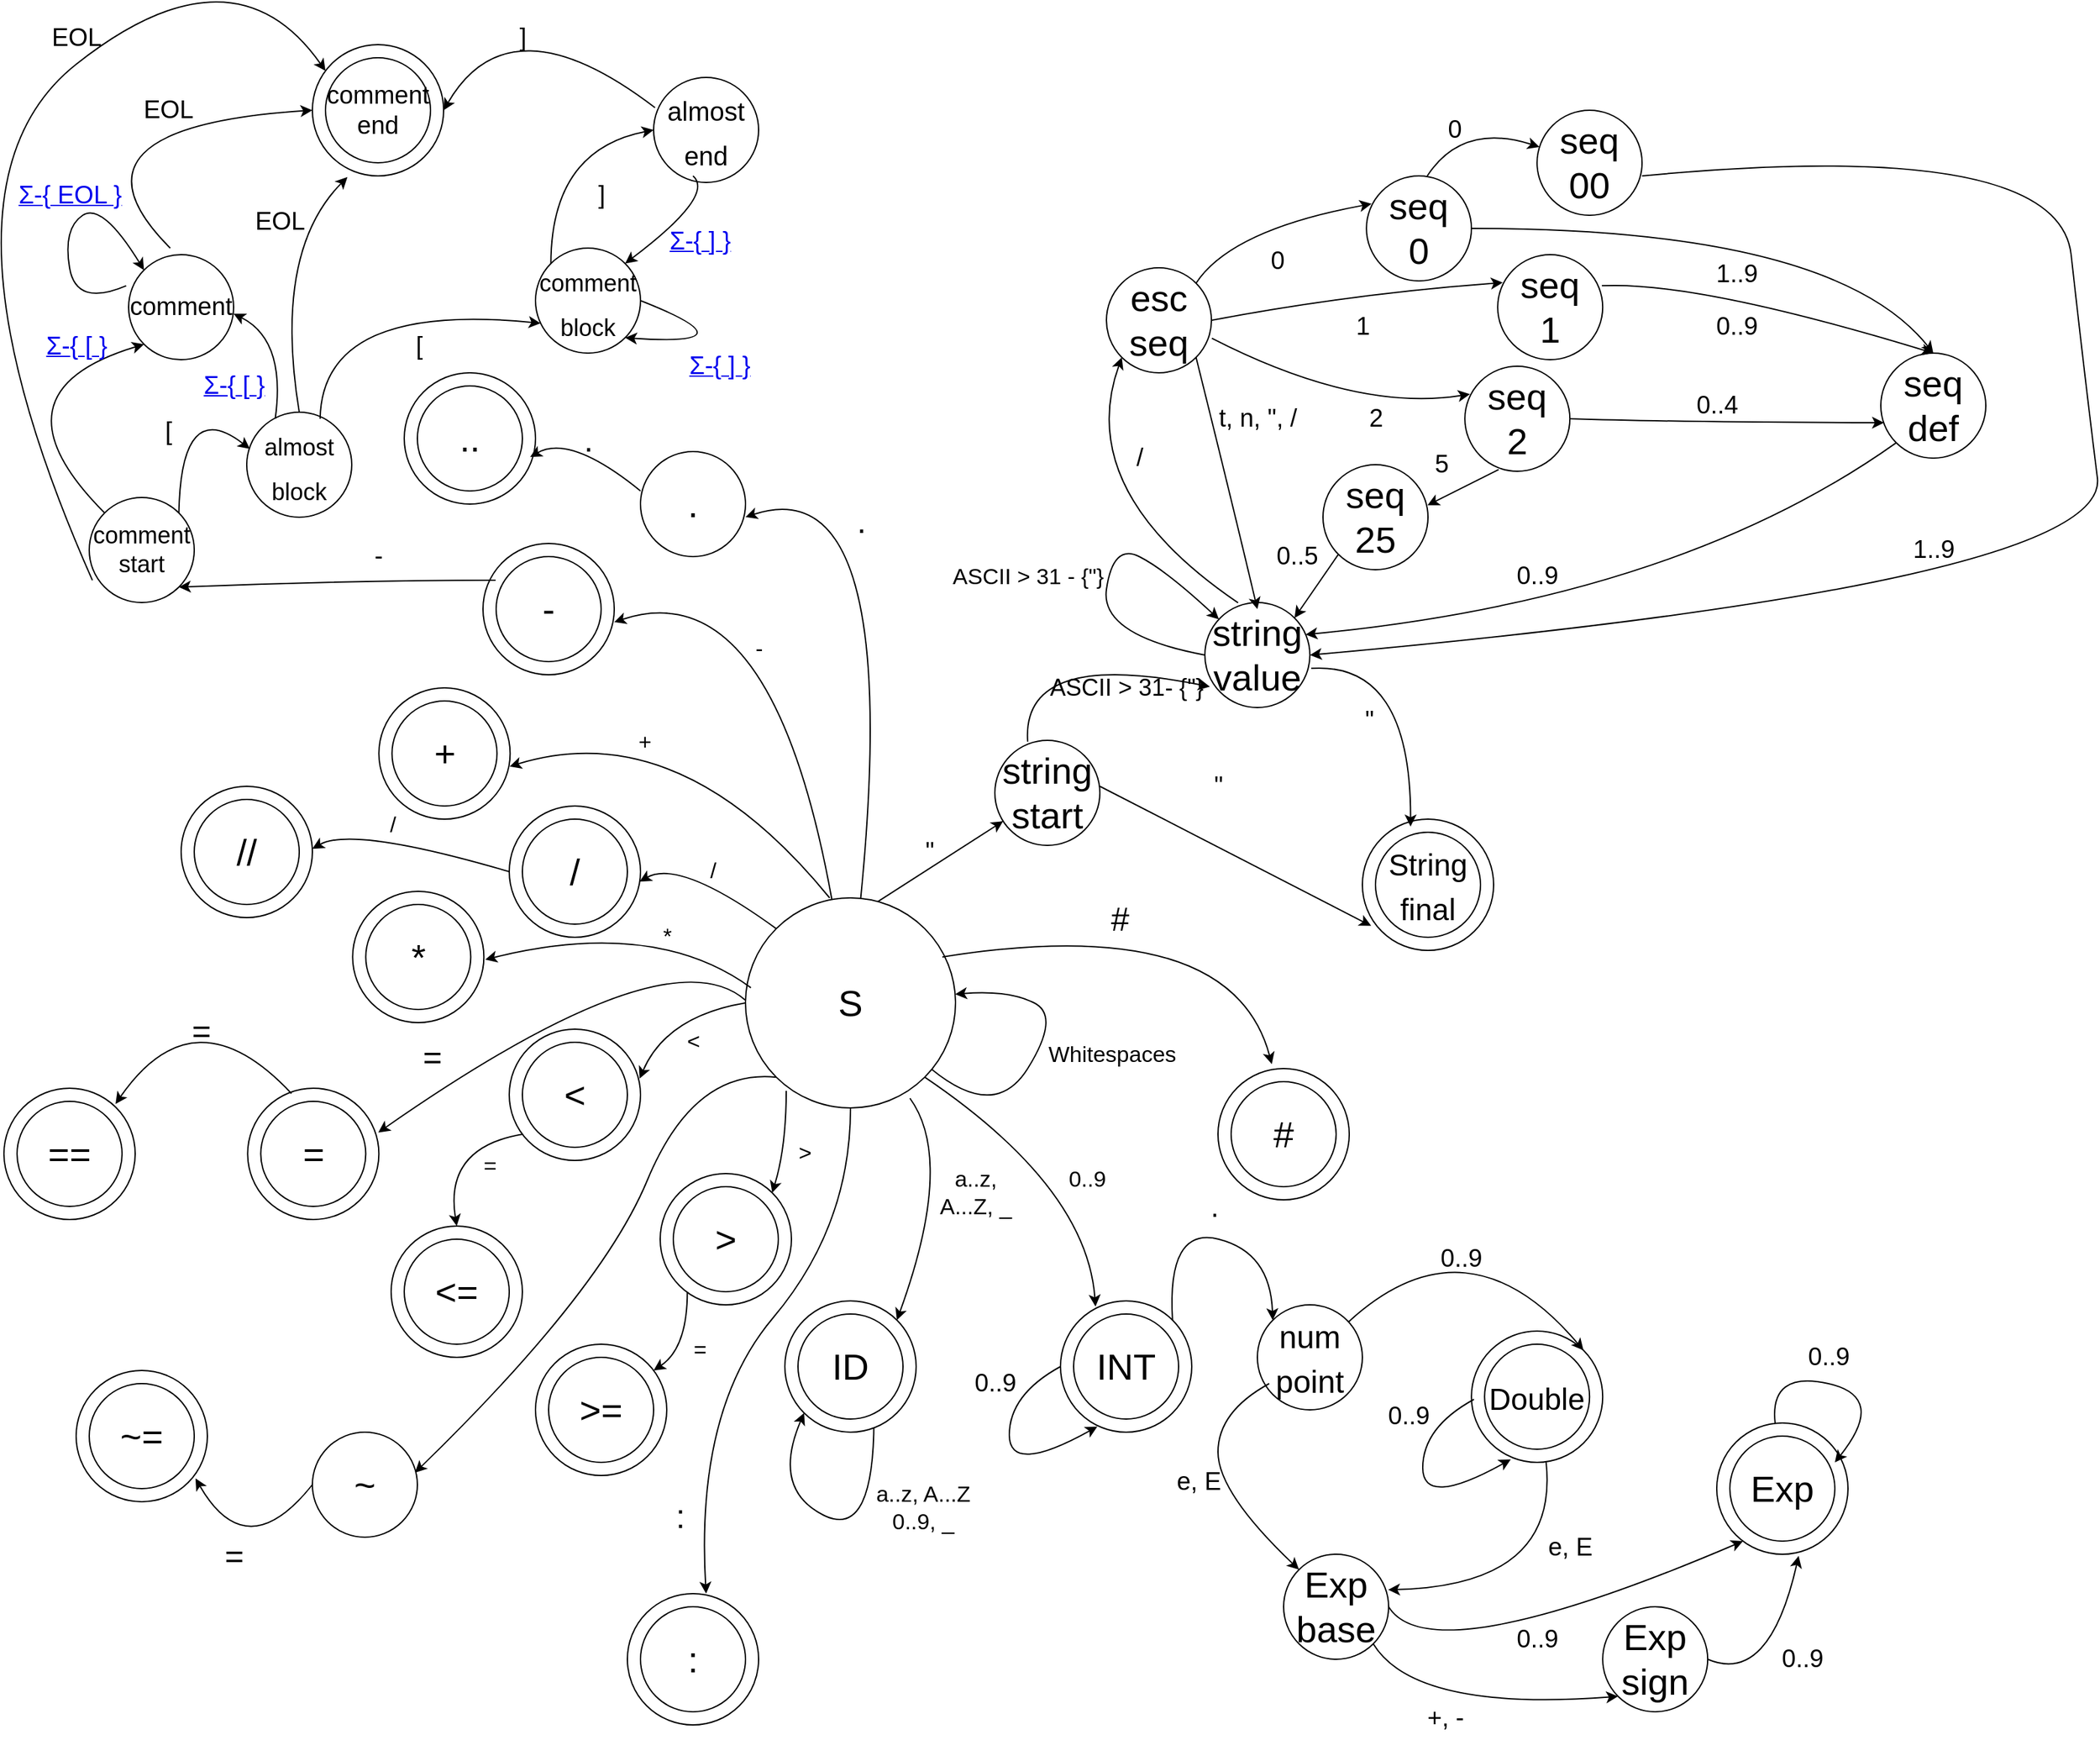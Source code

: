 <mxfile version="15.8.2" type="device"><diagram id="ErssFbMPlE3ScIQWtpsP" name="Page-1"><mxGraphModel dx="2700" dy="1586" grid="1" gridSize="10" guides="1" tooltips="1" connect="1" arrows="1" fold="1" page="1" pageScale="1" pageWidth="2336" pageHeight="1654" math="0" shadow="0"><root><mxCell id="0"/><mxCell id="1" parent="0"/><mxCell id="UBFX9xOedg8IhtWwckJ0-2" value="&lt;font style=&quot;font-size: 28px;&quot;&gt;S&lt;/font&gt;" style="ellipse;whiteSpace=wrap;html=1;aspect=fixed;direction=north;fontSize=28;" parent="1" vertex="1"><mxGeometry x="880" y="780" width="160" height="160" as="geometry"/></mxCell><mxCell id="UBFX9xOedg8IhtWwckJ0-17" value="." style="ellipse;whiteSpace=wrap;html=1;aspect=fixed;fontSize=28;" parent="1" vertex="1"><mxGeometry x="800" y="440" width="80" height="80" as="geometry"/></mxCell><mxCell id="UBFX9xOedg8IhtWwckJ0-31" value="" style="group" parent="1" vertex="1" connectable="0"><mxGeometry x="600.68" y="620" width="100" height="100" as="geometry"/></mxCell><mxCell id="UBFX9xOedg8IhtWwckJ0-29" value="" style="ellipse;whiteSpace=wrap;html=1;aspect=fixed;fontSize=28;gradientColor=none;" parent="UBFX9xOedg8IhtWwckJ0-31" vertex="1"><mxGeometry width="100" height="100" as="geometry"/></mxCell><mxCell id="UBFX9xOedg8IhtWwckJ0-15" value="+" style="ellipse;whiteSpace=wrap;html=1;aspect=fixed;fontSize=28;" parent="UBFX9xOedg8IhtWwckJ0-31" vertex="1"><mxGeometry x="10" y="10" width="80" height="80" as="geometry"/></mxCell><mxCell id="UBFX9xOedg8IhtWwckJ0-32" value="" style="group" parent="1" vertex="1" connectable="0"><mxGeometry x="450" y="695" width="100" height="100" as="geometry"/></mxCell><mxCell id="UBFX9xOedg8IhtWwckJ0-28" value="" style="ellipse;whiteSpace=wrap;html=1;aspect=fixed;fontSize=28;gradientColor=none;" parent="UBFX9xOedg8IhtWwckJ0-32" vertex="1"><mxGeometry width="100" height="100" as="geometry"/></mxCell><mxCell id="UBFX9xOedg8IhtWwckJ0-12" value="//" style="ellipse;whiteSpace=wrap;html=1;aspect=fixed;fontSize=28;" parent="UBFX9xOedg8IhtWwckJ0-32" vertex="1"><mxGeometry x="10" y="10" width="80" height="80" as="geometry"/></mxCell><mxCell id="UBFX9xOedg8IhtWwckJ0-33" value="" style="group" parent="1" vertex="1" connectable="0"><mxGeometry x="580.68" y="775" width="100" height="100" as="geometry"/></mxCell><mxCell id="UBFX9xOedg8IhtWwckJ0-10" value="*" style="ellipse;whiteSpace=wrap;html=1;aspect=fixed;fontSize=28;perimeterSpacing=13;container=0;" parent="UBFX9xOedg8IhtWwckJ0-33" vertex="1"><mxGeometry width="100" height="100" as="geometry"/></mxCell><mxCell id="UBFX9xOedg8IhtWwckJ0-20" value="*" style="ellipse;whiteSpace=wrap;html=1;aspect=fixed;fontSize=28;gradientColor=none;" parent="UBFX9xOedg8IhtWwckJ0-33" vertex="1"><mxGeometry x="10" y="10" width="80" height="80" as="geometry"/></mxCell><mxCell id="UBFX9xOedg8IhtWwckJ0-34" value="" style="group" parent="1" vertex="1" connectable="0"><mxGeometry x="700" y="880" width="100" height="100" as="geometry"/></mxCell><mxCell id="UBFX9xOedg8IhtWwckJ0-23" value="" style="ellipse;whiteSpace=wrap;html=1;aspect=fixed;fontSize=28;gradientColor=none;" parent="UBFX9xOedg8IhtWwckJ0-34" vertex="1"><mxGeometry width="100" height="100" as="geometry"/></mxCell><mxCell id="UBFX9xOedg8IhtWwckJ0-7" value="&amp;lt;" style="ellipse;whiteSpace=wrap;html=1;aspect=fixed;fontSize=28;" parent="UBFX9xOedg8IhtWwckJ0-34" vertex="1"><mxGeometry x="10" y="10" width="80" height="80" as="geometry"/></mxCell><mxCell id="UBFX9xOedg8IhtWwckJ0-35" value="" style="group" parent="1" vertex="1" connectable="0"><mxGeometry x="815" y="990" width="100" height="100" as="geometry"/></mxCell><mxCell id="UBFX9xOedg8IhtWwckJ0-26" value="" style="ellipse;whiteSpace=wrap;html=1;aspect=fixed;fontSize=28;gradientColor=none;" parent="UBFX9xOedg8IhtWwckJ0-35" vertex="1"><mxGeometry width="100" height="100" as="geometry"/></mxCell><mxCell id="UBFX9xOedg8IhtWwckJ0-4" value="&amp;gt;" style="ellipse;whiteSpace=wrap;html=1;aspect=fixed;fontSize=28;" parent="UBFX9xOedg8IhtWwckJ0-35" vertex="1"><mxGeometry x="10" y="10" width="80" height="80" as="geometry"/></mxCell><mxCell id="UBFX9xOedg8IhtWwckJ0-36" value="" style="group" parent="1" vertex="1" connectable="0"><mxGeometry x="610" y="1030" width="100" height="100" as="geometry"/></mxCell><mxCell id="UBFX9xOedg8IhtWwckJ0-25" value="" style="ellipse;whiteSpace=wrap;html=1;aspect=fixed;fontSize=28;gradientColor=none;" parent="UBFX9xOedg8IhtWwckJ0-36" vertex="1"><mxGeometry width="100" height="100" as="geometry"/></mxCell><mxCell id="UBFX9xOedg8IhtWwckJ0-8" value="&amp;lt;=" style="ellipse;whiteSpace=wrap;html=1;aspect=fixed;fontSize=28;" parent="UBFX9xOedg8IhtWwckJ0-36" vertex="1"><mxGeometry x="10" y="10" width="80" height="80" as="geometry"/></mxCell><mxCell id="UBFX9xOedg8IhtWwckJ0-37" value="" style="group" parent="1" vertex="1" connectable="0"><mxGeometry x="720" y="1120" width="100" height="100" as="geometry"/></mxCell><mxCell id="UBFX9xOedg8IhtWwckJ0-27" value="" style="ellipse;whiteSpace=wrap;html=1;aspect=fixed;fontSize=28;gradientColor=none;" parent="UBFX9xOedg8IhtWwckJ0-37" vertex="1"><mxGeometry width="100" height="100" as="geometry"/></mxCell><mxCell id="UBFX9xOedg8IhtWwckJ0-5" value="&amp;gt;=" style="ellipse;whiteSpace=wrap;html=1;aspect=fixed;fontSize=28;" parent="UBFX9xOedg8IhtWwckJ0-37" vertex="1"><mxGeometry x="10" y="10" width="80" height="80" as="geometry"/></mxCell><mxCell id="UBFX9xOedg8IhtWwckJ0-52" value="" style="curved=1;endArrow=classic;html=1;fontSize=17;exitX=0.081;exitY=0.194;exitDx=0;exitDy=0;exitPerimeter=0;" parent="UBFX9xOedg8IhtWwckJ0-37" edge="1"><mxGeometry width="50" height="50" relative="1" as="geometry"><mxPoint x="115.68" y="-40.0" as="sourcePoint"/><mxPoint x="90" y="20" as="targetPoint"/><Array as="points"><mxPoint x="115.64" y="2.96"/></Array></mxGeometry></mxCell><mxCell id="UBFX9xOedg8IhtWwckJ0-38" value="" style="group" parent="1" vertex="1" connectable="0"><mxGeometry x="680" y="510" width="100" height="100" as="geometry"/></mxCell><mxCell id="UBFX9xOedg8IhtWwckJ0-30" value="" style="ellipse;whiteSpace=wrap;html=1;aspect=fixed;fontSize=28;gradientColor=none;" parent="UBFX9xOedg8IhtWwckJ0-38" vertex="1"><mxGeometry width="100" height="100" as="geometry"/></mxCell><mxCell id="UBFX9xOedg8IhtWwckJ0-16" value="-" style="ellipse;whiteSpace=wrap;html=1;aspect=fixed;fontSize=28;" parent="UBFX9xOedg8IhtWwckJ0-38" vertex="1"><mxGeometry x="10" y="10" width="80" height="80" as="geometry"/></mxCell><mxCell id="UBFX9xOedg8IhtWwckJ0-40" value="" style="group" parent="1" vertex="1" connectable="0"><mxGeometry x="620" y="380" width="100" height="100" as="geometry"/></mxCell><mxCell id="UBFX9xOedg8IhtWwckJ0-39" value="" style="ellipse;whiteSpace=wrap;html=1;aspect=fixed;fontSize=28;gradientColor=none;" parent="UBFX9xOedg8IhtWwckJ0-40" vertex="1"><mxGeometry width="100" height="100" as="geometry"/></mxCell><mxCell id="UBFX9xOedg8IhtWwckJ0-18" value=".." style="ellipse;whiteSpace=wrap;html=1;aspect=fixed;fontSize=28;" parent="UBFX9xOedg8IhtWwckJ0-40" vertex="1"><mxGeometry x="10" y="10" width="80" height="80" as="geometry"/></mxCell><mxCell id="UBFX9xOedg8IhtWwckJ0-42" value="" style="group" parent="1" vertex="1" connectable="0"><mxGeometry x="700" y="710" width="100" height="100" as="geometry"/></mxCell><mxCell id="UBFX9xOedg8IhtWwckJ0-43" value="" style="ellipse;whiteSpace=wrap;html=1;aspect=fixed;fontSize=28;gradientColor=none;" parent="UBFX9xOedg8IhtWwckJ0-42" vertex="1"><mxGeometry width="100" height="100" as="geometry"/></mxCell><mxCell id="UBFX9xOedg8IhtWwckJ0-44" value="/" style="ellipse;whiteSpace=wrap;html=1;aspect=fixed;fontSize=28;" parent="UBFX9xOedg8IhtWwckJ0-42" vertex="1"><mxGeometry x="10" y="10" width="80" height="80" as="geometry"/></mxCell><mxCell id="UBFX9xOedg8IhtWwckJ0-45" value="" style="curved=1;endArrow=classic;html=1;fontSize=28;" parent="1" source="UBFX9xOedg8IhtWwckJ0-2" target="UBFX9xOedg8IhtWwckJ0-2" edge="1"><mxGeometry width="50" height="50" relative="1" as="geometry"><mxPoint x="1040" y="920" as="sourcePoint"/><mxPoint x="1090" y="870" as="targetPoint"/><Array as="points"><mxPoint x="1070" y="950"/><mxPoint x="1120" y="870"/><mxPoint x="1080" y="850"/></Array></mxGeometry></mxCell><mxCell id="UBFX9xOedg8IhtWwckJ0-47" value="Whitespaces" style="edgeLabel;html=1;align=center;verticalAlign=middle;resizable=0;points=[];fontSize=17;" parent="UBFX9xOedg8IhtWwckJ0-45" vertex="1" connectable="0"><mxGeometry x="0.339" y="2" relative="1" as="geometry"><mxPoint x="45" y="30" as="offset"/></mxGeometry></mxCell><mxCell id="UBFX9xOedg8IhtWwckJ0-50" value="" style="curved=1;endArrow=classic;html=1;fontSize=17;exitX=0.081;exitY=0.194;exitDx=0;exitDy=0;exitPerimeter=0;entryX=1;entryY=0;entryDx=0;entryDy=0;" parent="1" source="UBFX9xOedg8IhtWwckJ0-2" target="UBFX9xOedg8IhtWwckJ0-26" edge="1"><mxGeometry width="50" height="50" relative="1" as="geometry"><mxPoint x="1040" y="920" as="sourcePoint"/><mxPoint x="1090" y="870" as="targetPoint"/><Array as="points"><mxPoint x="911" y="970"/></Array></mxGeometry></mxCell><mxCell id="UBFX9xOedg8IhtWwckJ0-51" value="&amp;gt;" style="text;html=1;align=center;verticalAlign=middle;resizable=0;points=[];autosize=1;strokeColor=none;fillColor=none;fontSize=17;" parent="1" vertex="1"><mxGeometry x="910" y="960" width="30" height="30" as="geometry"/></mxCell><mxCell id="UBFX9xOedg8IhtWwckJ0-53" value="=" style="text;html=1;align=center;verticalAlign=middle;resizable=0;points=[];autosize=1;strokeColor=none;fillColor=none;fontSize=17;" parent="1" vertex="1"><mxGeometry x="830" y="1110" width="30" height="30" as="geometry"/></mxCell><mxCell id="UBFX9xOedg8IhtWwckJ0-54" value="" style="curved=1;endArrow=classic;html=1;fontSize=17;exitX=0.5;exitY=0;exitDx=0;exitDy=0;entryX=1;entryY=0;entryDx=0;entryDy=0;" parent="1" source="UBFX9xOedg8IhtWwckJ0-2" edge="1"><mxGeometry width="50" height="50" relative="1" as="geometry"><mxPoint x="835.0" y="850.0" as="sourcePoint"/><mxPoint x="799.315" y="917.605" as="targetPoint"/><Array as="points"><mxPoint x="820" y="870"/></Array></mxGeometry></mxCell><mxCell id="UBFX9xOedg8IhtWwckJ0-55" value="" style="curved=1;endArrow=classic;html=1;fontSize=17;exitX=0.5;exitY=0;exitDx=0;exitDy=0;entryX=0.5;entryY=0;entryDx=0;entryDy=0;" parent="1" target="UBFX9xOedg8IhtWwckJ0-25" edge="1"><mxGeometry width="50" height="50" relative="1" as="geometry"><mxPoint x="710.34" y="960" as="sourcePoint"/><mxPoint x="629.655" y="1017.605" as="targetPoint"/><Array as="points"><mxPoint x="650.34" y="970"/></Array></mxGeometry></mxCell><mxCell id="UBFX9xOedg8IhtWwckJ0-56" value="&amp;lt;" style="text;html=1;align=center;verticalAlign=middle;resizable=0;points=[];autosize=1;strokeColor=none;fillColor=none;fontSize=17;" parent="1" vertex="1"><mxGeometry x="825" y="875" width="30" height="30" as="geometry"/></mxCell><mxCell id="UBFX9xOedg8IhtWwckJ0-57" value="=" style="text;html=1;align=center;verticalAlign=middle;resizable=0;points=[];autosize=1;strokeColor=none;fillColor=none;fontSize=17;" parent="1" vertex="1"><mxGeometry x="670" y="970" width="30" height="30" as="geometry"/></mxCell><mxCell id="UBFX9xOedg8IhtWwckJ0-58" value="" style="curved=1;endArrow=classic;html=1;fontSize=17;exitX=1;exitY=0;exitDx=0;exitDy=0;entryX=1;entryY=0;entryDx=0;entryDy=0;" parent="1" source="UBFX9xOedg8IhtWwckJ0-2" edge="1"><mxGeometry width="50" height="50" relative="1" as="geometry"><mxPoint x="880" y="710" as="sourcePoint"/><mxPoint x="799.315" y="767.605" as="targetPoint"/><Array as="points"><mxPoint x="830" y="750"/></Array></mxGeometry></mxCell><mxCell id="UBFX9xOedg8IhtWwckJ0-59" value="/" style="text;html=1;align=center;verticalAlign=middle;resizable=0;points=[];autosize=1;strokeColor=none;fillColor=none;fontSize=17;" parent="1" vertex="1"><mxGeometry x="845" y="745" width="20" height="30" as="geometry"/></mxCell><mxCell id="UBFX9xOedg8IhtWwckJ0-60" value="" style="curved=1;endArrow=classic;html=1;fontSize=17;exitX=0;exitY=0.5;exitDx=0;exitDy=0;entryX=1;entryY=0;entryDx=0;entryDy=0;" parent="1" source="UBFX9xOedg8IhtWwckJ0-43" edge="1"><mxGeometry width="50" height="50" relative="1" as="geometry"><mxPoint x="654.111" y="778.431" as="sourcePoint"/><mxPoint x="549.995" y="742.605" as="targetPoint"/><Array as="points"><mxPoint x="580.68" y="725"/></Array></mxGeometry></mxCell><mxCell id="UBFX9xOedg8IhtWwckJ0-61" value="/" style="text;html=1;align=center;verticalAlign=middle;resizable=0;points=[];autosize=1;strokeColor=none;fillColor=none;fontSize=17;" parent="1" vertex="1"><mxGeometry x="600.68" y="710" width="20" height="30" as="geometry"/></mxCell><mxCell id="UBFX9xOedg8IhtWwckJ0-62" value="" style="curved=1;endArrow=classic;html=1;fontSize=17;exitX=1;exitY=0;exitDx=0;exitDy=0;entryX=0.905;entryY=0.516;entryDx=0;entryDy=0;entryPerimeter=0;" parent="1" target="UBFX9xOedg8IhtWwckJ0-10" edge="1"><mxGeometry width="50" height="50" relative="1" as="geometry"><mxPoint x="884.111" y="848.431" as="sourcePoint"/><mxPoint x="710" y="848" as="targetPoint"/><Array as="points"><mxPoint x="810.68" y="795"/></Array></mxGeometry></mxCell><mxCell id="UBFX9xOedg8IhtWwckJ0-63" value="*" style="text;html=1;align=center;verticalAlign=middle;resizable=0;points=[];autosize=1;strokeColor=none;fillColor=none;fontSize=17;" parent="1" vertex="1"><mxGeometry x="810" y="795" width="20" height="30" as="geometry"/></mxCell><mxCell id="UBFX9xOedg8IhtWwckJ0-66" value="" style="curved=1;endArrow=classic;html=1;fontSize=17;exitX=1;exitY=0;exitDx=0;exitDy=0;entryX=0.996;entryY=0.599;entryDx=0;entryDy=0;entryPerimeter=0;" parent="1" target="UBFX9xOedg8IhtWwckJ0-29" edge="1"><mxGeometry width="50" height="50" relative="1" as="geometry"><mxPoint x="944.111" y="780.001" as="sourcePoint"/><mxPoint x="720" y="680" as="targetPoint"/><Array as="points"><mxPoint x="830" y="640"/></Array></mxGeometry></mxCell><mxCell id="UBFX9xOedg8IhtWwckJ0-68" value="+" style="edgeLabel;html=1;align=center;verticalAlign=middle;resizable=0;points=[];fontSize=17;" parent="UBFX9xOedg8IhtWwckJ0-66" vertex="1" connectable="0"><mxGeometry x="0.397" y="25" relative="1" as="geometry"><mxPoint x="4" y="-14" as="offset"/></mxGeometry></mxCell><mxCell id="UBFX9xOedg8IhtWwckJ0-69" value="" style="curved=1;endArrow=classic;html=1;fontSize=17;entryX=0.996;entryY=0.599;entryDx=0;entryDy=0;entryPerimeter=0;" parent="1" source="UBFX9xOedg8IhtWwckJ0-2" edge="1"><mxGeometry width="50" height="50" relative="1" as="geometry"><mxPoint x="1014.511" y="670.001" as="sourcePoint"/><mxPoint x="780.0" y="569.9" as="targetPoint"/><Array as="points"><mxPoint x="900.4" y="530"/></Array></mxGeometry></mxCell><mxCell id="UBFX9xOedg8IhtWwckJ0-70" value="-" style="edgeLabel;html=1;align=center;verticalAlign=middle;resizable=0;points=[];fontSize=17;" parent="UBFX9xOedg8IhtWwckJ0-69" vertex="1" connectable="0"><mxGeometry x="0.397" y="25" relative="1" as="geometry"><mxPoint x="-7" y="33" as="offset"/></mxGeometry></mxCell><mxCell id="UBFX9xOedg8IhtWwckJ0-71" value="" style="curved=1;endArrow=classic;html=1;fontSize=17;entryX=0.996;entryY=0.599;entryDx=0;entryDy=0;entryPerimeter=0;" parent="1" source="UBFX9xOedg8IhtWwckJ0-2" edge="1"><mxGeometry width="50" height="50" relative="1" as="geometry"><mxPoint x="1046.019" y="701.231" as="sourcePoint"/><mxPoint x="880.0" y="489.9" as="targetPoint"/><Array as="points"><mxPoint x="1000.4" y="450"/></Array></mxGeometry></mxCell><mxCell id="UBFX9xOedg8IhtWwckJ0-72" value="." style="edgeLabel;html=1;align=center;verticalAlign=middle;resizable=0;points=[];fontSize=25;" parent="UBFX9xOedg8IhtWwckJ0-71" vertex="1" connectable="0"><mxGeometry x="0.397" y="25" relative="1" as="geometry"><mxPoint x="-7" y="33" as="offset"/></mxGeometry></mxCell><mxCell id="UBFX9xOedg8IhtWwckJ0-73" value="" style="curved=1;endArrow=classic;html=1;fontSize=17;entryX=1;entryY=0;entryDx=0;entryDy=0;" parent="1" edge="1"><mxGeometry width="50" height="50" relative="1" as="geometry"><mxPoint x="800" y="470" as="sourcePoint"/><mxPoint x="715.885" y="444.175" as="targetPoint"/><Array as="points"><mxPoint x="746.57" y="426.57"/></Array></mxGeometry></mxCell><mxCell id="UBFX9xOedg8IhtWwckJ0-74" value="&lt;font style=&quot;font-size: 25px&quot;&gt;.&lt;/font&gt;" style="text;html=1;align=center;verticalAlign=middle;resizable=0;points=[];autosize=1;strokeColor=none;fillColor=none;fontSize=17;" parent="1" vertex="1"><mxGeometry x="750" y="415" width="20" height="30" as="geometry"/></mxCell><mxCell id="UBFX9xOedg8IhtWwckJ0-75" value="" style="curved=1;endArrow=classic;html=1;fontSize=17;exitX=0.046;exitY=0.783;exitDx=0;exitDy=0;exitPerimeter=0;entryX=1;entryY=0;entryDx=0;entryDy=0;" parent="1" source="UBFX9xOedg8IhtWwckJ0-2" target="UBFX9xOedg8IhtWwckJ0-77" edge="1"><mxGeometry width="50" height="50" relative="1" as="geometry"><mxPoint x="1113.081" y="1033.431" as="sourcePoint"/><mxPoint x="1000" y="1100" as="targetPoint"/><Array as="points"><mxPoint x="1039.65" y="980"/></Array></mxGeometry></mxCell><mxCell id="UBFX9xOedg8IhtWwckJ0-76" value="a..z,&lt;br&gt; A...Z, _" style="text;html=1;align=center;verticalAlign=middle;resizable=0;points=[];autosize=1;strokeColor=none;fillColor=none;fontSize=17;" parent="1" vertex="1"><mxGeometry x="1020" y="980" width="70" height="50" as="geometry"/></mxCell><mxCell id="UBFX9xOedg8IhtWwckJ0-78" value="" style="curved=1;endArrow=classic;html=1;fontSize=17;exitX=0.081;exitY=0.194;exitDx=0;exitDy=0;exitPerimeter=0;entryX=0;entryY=1;entryDx=0;entryDy=0;" parent="1" target="UBFX9xOedg8IhtWwckJ0-77" edge="1"><mxGeometry width="50" height="50" relative="1" as="geometry"><mxPoint x="977.84" y="1177.0" as="sourcePoint"/><mxPoint x="930" y="1190" as="targetPoint"/><Array as="points"><mxPoint x="978" y="1270"/><mxPoint x="900" y="1230"/></Array></mxGeometry></mxCell><mxCell id="UBFX9xOedg8IhtWwckJ0-80" value="a..z, A...Z&lt;br&gt;0..9, _" style="text;html=1;align=center;verticalAlign=middle;resizable=0;points=[];autosize=1;strokeColor=none;fillColor=none;fontSize=17;" parent="1" vertex="1"><mxGeometry x="970" y="1220" width="90" height="50" as="geometry"/></mxCell><mxCell id="UBFX9xOedg8IhtWwckJ0-83" value="" style="group" parent="1" vertex="1" connectable="0"><mxGeometry x="1120" y="1087" width="100" height="100" as="geometry"/></mxCell><mxCell id="UBFX9xOedg8IhtWwckJ0-81" value="" style="ellipse;whiteSpace=wrap;html=1;aspect=fixed;fontSize=17;gradientColor=none;" parent="UBFX9xOedg8IhtWwckJ0-83" vertex="1"><mxGeometry width="100" height="100" as="geometry"/></mxCell><mxCell id="UBFX9xOedg8IhtWwckJ0-82" value="INT" style="ellipse;whiteSpace=wrap;html=1;aspect=fixed;fontSize=28;" parent="UBFX9xOedg8IhtWwckJ0-83" vertex="1"><mxGeometry x="10" y="10" width="80" height="80" as="geometry"/></mxCell><mxCell id="UBFX9xOedg8IhtWwckJ0-96" value="" style="curved=1;endArrow=classic;html=1;fontSize=17;exitX=0;exitY=0.5;exitDx=0;exitDy=0;entryX=0.281;entryY=0.957;entryDx=0;entryDy=0;entryPerimeter=0;" parent="UBFX9xOedg8IhtWwckJ0-83" source="UBFX9xOedg8IhtWwckJ0-81" target="UBFX9xOedg8IhtWwckJ0-81" edge="1"><mxGeometry width="50" height="50" relative="1" as="geometry"><mxPoint x="-34.645" y="143.005" as="sourcePoint"/><mxPoint x="20" y="173" as="targetPoint"/><Array as="points"><mxPoint x="-39" y="71.36"/><mxPoint x="-39" y="133"/></Array></mxGeometry></mxCell><mxCell id="UBFX9xOedg8IhtWwckJ0-84" value="" style="group" parent="1" vertex="1" connectable="0"><mxGeometry x="910" y="1087" width="100" height="100" as="geometry"/></mxCell><mxCell id="UBFX9xOedg8IhtWwckJ0-77" value="" style="ellipse;whiteSpace=wrap;html=1;aspect=fixed;fontSize=17;gradientColor=none;" parent="UBFX9xOedg8IhtWwckJ0-84" vertex="1"><mxGeometry width="100" height="100" as="geometry"/></mxCell><mxCell id="UBFX9xOedg8IhtWwckJ0-3" value="ID" style="ellipse;whiteSpace=wrap;html=1;aspect=fixed;fontSize=28;" parent="UBFX9xOedg8IhtWwckJ0-84" vertex="1"><mxGeometry x="10" y="10" width="80" height="80" as="geometry"/></mxCell><mxCell id="UBFX9xOedg8IhtWwckJ0-85" value="" style="curved=1;endArrow=classic;html=1;fontSize=17;exitX=0;exitY=1;exitDx=0;exitDy=0;entryX=0.267;entryY=0.043;entryDx=0;entryDy=0;entryPerimeter=0;" parent="1" source="UBFX9xOedg8IhtWwckJ0-2" target="UBFX9xOedg8IhtWwckJ0-81" edge="1"><mxGeometry width="50" height="50" relative="1" as="geometry"><mxPoint x="1015.28" y="942.64" as="sourcePoint"/><mxPoint x="1005.355" y="1111.645" as="targetPoint"/><Array as="points"><mxPoint x="1140" y="1000"/></Array></mxGeometry></mxCell><mxCell id="UBFX9xOedg8IhtWwckJ0-86" value="0..9" style="text;html=1;align=center;verticalAlign=middle;resizable=0;points=[];autosize=1;strokeColor=none;fillColor=none;fontSize=17;" parent="1" vertex="1"><mxGeometry x="1120" y="980" width="40" height="30" as="geometry"/></mxCell><mxCell id="UBFX9xOedg8IhtWwckJ0-87" value="" style="group" parent="1" vertex="1" connectable="0"><mxGeometry x="1433.1" y="1110" width="100" height="100" as="geometry"/></mxCell><mxCell id="UBFX9xOedg8IhtWwckJ0-88" value="" style="ellipse;whiteSpace=wrap;html=1;aspect=fixed;fontSize=17;gradientColor=none;" parent="UBFX9xOedg8IhtWwckJ0-87" vertex="1"><mxGeometry width="100" height="100" as="geometry"/></mxCell><mxCell id="UBFX9xOedg8IhtWwckJ0-89" value="&lt;font style=&quot;font-size: 23px&quot;&gt;Double&lt;/font&gt;" style="ellipse;whiteSpace=wrap;html=1;aspect=fixed;fontSize=28;" parent="UBFX9xOedg8IhtWwckJ0-87" vertex="1"><mxGeometry x="10" y="10" width="80" height="80" as="geometry"/></mxCell><mxCell id="UBFX9xOedg8IhtWwckJ0-93" value="" style="curved=1;endArrow=classic;html=1;fontSize=17;exitX=1;exitY=0;exitDx=0;exitDy=0;entryX=0;entryY=0;entryDx=0;entryDy=0;" parent="1" source="UBFX9xOedg8IhtWwckJ0-81" target="UBFX9xOedg8IhtWwckJ0-92" edge="1"><mxGeometry width="50" height="50" relative="1" as="geometry"><mxPoint x="1274.111" y="1056.711" as="sourcePoint"/><mxPoint x="1274.645" y="1094.645" as="targetPoint"/><Array as="points"><mxPoint x="1201" y="1030"/><mxPoint x="1280" y="1050"/></Array></mxGeometry></mxCell><mxCell id="UBFX9xOedg8IhtWwckJ0-94" value="." style="edgeLabel;html=1;align=center;verticalAlign=middle;resizable=0;points=[];fontSize=22;" parent="1" vertex="1" connectable="0"><mxGeometry x="970.003" y="500.0" as="geometry"><mxPoint x="267" y="516" as="offset"/></mxGeometry></mxCell><mxCell id="UBFX9xOedg8IhtWwckJ0-97" value="0..9" style="text;html=1;align=center;verticalAlign=middle;resizable=0;points=[];autosize=1;strokeColor=none;fillColor=none;fontSize=19;" parent="1" vertex="1"><mxGeometry x="1045" y="1135" width="50" height="30" as="geometry"/></mxCell><mxCell id="UBFX9xOedg8IhtWwckJ0-98" value="" style="curved=1;endArrow=classic;html=1;fontSize=17;exitX=0;exitY=0.5;exitDx=0;exitDy=0;entryX=0.281;entryY=0.957;entryDx=0;entryDy=0;entryPerimeter=0;" parent="1" edge="1"><mxGeometry width="50" height="50" relative="1" as="geometry"><mxPoint x="1435" y="1162.0" as="sourcePoint"/><mxPoint x="1463.1" y="1207.7" as="targetPoint"/><Array as="points"><mxPoint x="1396" y="1183.36"/><mxPoint x="1396" y="1245"/></Array></mxGeometry></mxCell><mxCell id="UBFX9xOedg8IhtWwckJ0-99" value="0..9" style="text;html=1;align=center;verticalAlign=middle;resizable=0;points=[];autosize=1;strokeColor=none;fillColor=none;fontSize=19;" parent="1" vertex="1"><mxGeometry x="1360" y="1160" width="50" height="30" as="geometry"/></mxCell><mxCell id="UBFX9xOedg8IhtWwckJ0-92" value="&lt;font style=&quot;font-size: 24px&quot;&gt;num&lt;br&gt;point&lt;/font&gt;" style="ellipse;whiteSpace=wrap;html=1;aspect=fixed;fontSize=28;" parent="1" vertex="1"><mxGeometry x="1270" y="1090" width="80" height="80" as="geometry"/></mxCell><mxCell id="UBFX9xOedg8IhtWwckJ0-103" value="" style="curved=1;endArrow=classic;html=1;fontSize=17;entryX=1;entryY=0;entryDx=0;entryDy=0;" parent="1" source="UBFX9xOedg8IhtWwckJ0-92" target="UBFX9xOedg8IhtWwckJ0-88" edge="1"><mxGeometry width="50" height="50" relative="1" as="geometry"><mxPoint x="1389.92" y="1071" as="sourcePoint"/><mxPoint x="1379.995" y="1240.005" as="targetPoint"/><Array as="points"><mxPoint x="1430" y="1020"/></Array></mxGeometry></mxCell><mxCell id="UBFX9xOedg8IhtWwckJ0-108" value="0..9" style="text;html=1;align=center;verticalAlign=middle;resizable=0;points=[];autosize=1;strokeColor=none;fillColor=none;fontSize=19;" parent="1" vertex="1"><mxGeometry x="1400" y="1040" width="50" height="30" as="geometry"/></mxCell><mxCell id="UBFX9xOedg8IhtWwckJ0-112" value="" style="curved=1;endArrow=classic;html=1;fontSize=17;exitX=0;exitY=0.5;exitDx=0;exitDy=0;entryX=0;entryY=0;entryDx=0;entryDy=0;" parent="1" target="UBFX9xOedg8IhtWwckJ0-111" edge="1"><mxGeometry width="50" height="50" relative="1" as="geometry"><mxPoint x="1279" y="1150.0" as="sourcePoint"/><mxPoint x="1300" y="1280" as="targetPoint"/><Array as="points"><mxPoint x="1240" y="1171.36"/><mxPoint x="1240" y="1233"/></Array></mxGeometry></mxCell><mxCell id="UBFX9xOedg8IhtWwckJ0-113" value="e, E" style="text;html=1;align=center;verticalAlign=middle;resizable=0;points=[];autosize=1;strokeColor=none;fillColor=none;fontSize=19;" parent="1" vertex="1"><mxGeometry x="1200" y="1210" width="50" height="30" as="geometry"/></mxCell><mxCell id="UBFX9xOedg8IhtWwckJ0-114" value="" style="curved=1;endArrow=classic;html=1;fontSize=17;exitX=0;exitY=1;exitDx=0;exitDy=0;entryX=0.995;entryY=0.338;entryDx=0;entryDy=0;entryPerimeter=0;" parent="1" target="UBFX9xOedg8IhtWwckJ0-111" edge="1"><mxGeometry width="50" height="50" relative="1" as="geometry"><mxPoint x="1489.999" y="1209.999" as="sourcePoint"/><mxPoint x="1379.6" y="1304.1" as="targetPoint"/><Array as="points"><mxPoint x="1500" y="1304"/></Array></mxGeometry></mxCell><mxCell id="UBFX9xOedg8IhtWwckJ0-115" value="e, E" style="text;html=1;align=center;verticalAlign=middle;resizable=0;points=[];autosize=1;strokeColor=none;fillColor=none;fontSize=19;" parent="1" vertex="1"><mxGeometry x="1483.1" y="1260" width="50" height="30" as="geometry"/></mxCell><mxCell id="UBFX9xOedg8IhtWwckJ0-111" value="Exp&lt;br&gt;base" style="ellipse;whiteSpace=wrap;html=1;aspect=fixed;fontSize=28;" parent="1" vertex="1"><mxGeometry x="1290" y="1280" width="80" height="80" as="geometry"/></mxCell><mxCell id="UBFX9xOedg8IhtWwckJ0-116" value="Exp&lt;br&gt;sign" style="ellipse;whiteSpace=wrap;html=1;aspect=fixed;fontSize=28;" parent="1" vertex="1"><mxGeometry x="1533.1" y="1320" width="80" height="80" as="geometry"/></mxCell><mxCell id="UBFX9xOedg8IhtWwckJ0-117" value="" style="curved=1;endArrow=classic;html=1;fontSize=17;exitX=1;exitY=1;exitDx=0;exitDy=0;entryX=0;entryY=1;entryDx=0;entryDy=0;" parent="1" source="UBFX9xOedg8IhtWwckJ0-111" target="UBFX9xOedg8IhtWwckJ0-116" edge="1"><mxGeometry width="50" height="50" relative="1" as="geometry"><mxPoint x="1419" y="1290.0" as="sourcePoint"/><mxPoint x="1441.716" y="1431.716" as="targetPoint"/><Array as="points"><mxPoint x="1390" y="1400"/></Array></mxGeometry></mxCell><mxCell id="UBFX9xOedg8IhtWwckJ0-118" value="+, -" style="text;html=1;align=center;verticalAlign=middle;resizable=0;points=[];autosize=1;strokeColor=none;fillColor=none;fontSize=19;" parent="1" vertex="1"><mxGeometry x="1393.1" y="1390" width="40" height="30" as="geometry"/></mxCell><mxCell id="UBFX9xOedg8IhtWwckJ0-120" value="" style="curved=1;endArrow=classic;html=1;fontSize=17;exitX=1;exitY=1;exitDx=0;exitDy=0;" parent="1" edge="1"><mxGeometry width="50" height="50" relative="1" as="geometry"><mxPoint x="1370.004" y="1320.004" as="sourcePoint"/><mxPoint x="1640" y="1270" as="targetPoint"/><Array as="points"><mxPoint x="1401.72" y="1371.72"/></Array></mxGeometry></mxCell><mxCell id="UBFX9xOedg8IhtWwckJ0-121" value="" style="group" parent="1" vertex="1" connectable="0"><mxGeometry x="1620" y="1180" width="100" height="100" as="geometry"/></mxCell><mxCell id="UBFX9xOedg8IhtWwckJ0-122" value="" style="ellipse;whiteSpace=wrap;html=1;aspect=fixed;fontSize=17;gradientColor=none;" parent="UBFX9xOedg8IhtWwckJ0-121" vertex="1"><mxGeometry width="100" height="100" as="geometry"/></mxCell><mxCell id="UBFX9xOedg8IhtWwckJ0-123" value="Exp" style="ellipse;whiteSpace=wrap;html=1;aspect=fixed;fontSize=28;" parent="UBFX9xOedg8IhtWwckJ0-121" vertex="1"><mxGeometry x="10" y="10" width="80" height="80" as="geometry"/></mxCell><mxCell id="DcC9pSu-VGtGxgu6_5qa-6" value="" style="curved=1;endArrow=classic;html=1;fontSize=17;entryX=0.9;entryY=0.3;entryDx=0;entryDy=0;entryPerimeter=0;" parent="UBFX9xOedg8IhtWwckJ0-121" source="UBFX9xOedg8IhtWwckJ0-122" target="UBFX9xOedg8IhtWwckJ0-122" edge="1"><mxGeometry width="50" height="50" relative="1" as="geometry"><mxPoint x="129" y="-98.0" as="sourcePoint"/><mxPoint x="157.1" y="-52.3" as="targetPoint"/><Array as="points"><mxPoint x="40" y="-40"/><mxPoint x="130" y="-20"/></Array></mxGeometry></mxCell><mxCell id="UBFX9xOedg8IhtWwckJ0-124" value="0..9" style="text;html=1;align=center;verticalAlign=middle;resizable=0;points=[];autosize=1;strokeColor=none;fillColor=none;fontSize=19;" parent="1" vertex="1"><mxGeometry x="1458.1" y="1330" width="50" height="30" as="geometry"/></mxCell><mxCell id="UBFX9xOedg8IhtWwckJ0-125" value="" style="curved=1;endArrow=classic;html=1;fontSize=17;exitX=1;exitY=1;exitDx=0;exitDy=0;entryX=0.624;entryY=1.013;entryDx=0;entryDy=0;entryPerimeter=0;" parent="1" target="UBFX9xOedg8IhtWwckJ0-122" edge="1"><mxGeometry width="50" height="50" relative="1" as="geometry"><mxPoint x="1613.104" y="1360.004" as="sourcePoint"/><mxPoint x="1799.636" y="1400.004" as="targetPoint"/><Array as="points"><mxPoint x="1660" y="1380"/></Array></mxGeometry></mxCell><mxCell id="UBFX9xOedg8IhtWwckJ0-126" value="&lt;div&gt;0..9&lt;/div&gt;" style="text;html=1;align=center;verticalAlign=middle;resizable=0;points=[];autosize=1;strokeColor=none;fillColor=none;fontSize=19;" parent="1" vertex="1"><mxGeometry x="1660" y="1345" width="50" height="30" as="geometry"/></mxCell><mxCell id="UBFX9xOedg8IhtWwckJ0-127" value="string&lt;br&gt;start" style="ellipse;whiteSpace=wrap;html=1;aspect=fixed;fontSize=28;" parent="1" vertex="1"><mxGeometry x="1070" y="660" width="80" height="80" as="geometry"/></mxCell><mxCell id="UBFX9xOedg8IhtWwckJ0-128" value="" style="curved=1;endArrow=classic;html=1;fontSize=17;" parent="1" target="UBFX9xOedg8IhtWwckJ0-127" edge="1"><mxGeometry width="50" height="50" relative="1" as="geometry"><mxPoint x="980.864" y="782.796" as="sourcePoint"/><mxPoint x="1159.995" y="804.645" as="targetPoint"/><Array as="points"/></mxGeometry></mxCell><mxCell id="UBFX9xOedg8IhtWwckJ0-129" value="&quot;" style="text;html=1;align=center;verticalAlign=middle;resizable=0;points=[];autosize=1;strokeColor=none;fillColor=none;fontSize=19;" parent="1" vertex="1"><mxGeometry x="1010" y="730" width="20" height="30" as="geometry"/></mxCell><mxCell id="UBFX9xOedg8IhtWwckJ0-130" value="string&lt;br&gt;value" style="ellipse;whiteSpace=wrap;html=1;aspect=fixed;fontSize=28;" parent="1" vertex="1"><mxGeometry x="1230" y="555" width="80" height="80" as="geometry"/></mxCell><mxCell id="UBFX9xOedg8IhtWwckJ0-131" value="" style="curved=1;endArrow=classic;html=1;fontSize=17;entryX=0.048;entryY=0.802;entryDx=0;entryDy=0;entryPerimeter=0;" parent="1" target="UBFX9xOedg8IhtWwckJ0-130" edge="1"><mxGeometry width="50" height="50" relative="1" as="geometry"><mxPoint x="1095" y="661" as="sourcePoint"/><mxPoint x="1190.347" y="600.002" as="targetPoint"/><Array as="points"><mxPoint x="1090" y="590"/></Array></mxGeometry></mxCell><mxCell id="UBFX9xOedg8IhtWwckJ0-132" value="&lt;font style=&quot;font-size: 18px&quot;&gt;ASCII &amp;gt; 31- {&quot;}&lt;br&gt;&lt;/font&gt;" style="text;html=1;align=center;verticalAlign=middle;resizable=0;points=[];autosize=1;strokeColor=none;fillColor=none;fontSize=19;" parent="1" vertex="1"><mxGeometry x="1105" y="605" width="130" height="30" as="geometry"/></mxCell><mxCell id="UBFX9xOedg8IhtWwckJ0-133" value="" style="group" parent="1" vertex="1" connectable="0"><mxGeometry x="1350" y="720" width="100" height="100" as="geometry"/></mxCell><mxCell id="UBFX9xOedg8IhtWwckJ0-134" value="" style="ellipse;whiteSpace=wrap;html=1;aspect=fixed;fontSize=17;gradientColor=none;" parent="UBFX9xOedg8IhtWwckJ0-133" vertex="1"><mxGeometry width="100" height="100" as="geometry"/></mxCell><mxCell id="UBFX9xOedg8IhtWwckJ0-135" value="&lt;font style=&quot;font-size: 23px&quot;&gt;String&lt;br&gt;final&lt;/font&gt;" style="ellipse;whiteSpace=wrap;html=1;aspect=fixed;fontSize=28;" parent="UBFX9xOedg8IhtWwckJ0-133" vertex="1"><mxGeometry x="10" y="10" width="80" height="80" as="geometry"/></mxCell><mxCell id="UBFX9xOedg8IhtWwckJ0-137" value="" style="curved=1;endArrow=classic;html=1;fontSize=17;entryX=0.334;entryY=-0.055;entryDx=0;entryDy=0;entryPerimeter=0;startArrow=none;exitX=1.013;exitY=0.627;exitDx=0;exitDy=0;exitPerimeter=0;" parent="1" source="UBFX9xOedg8IhtWwckJ0-130" target="UBFX9xOedg8IhtWwckJ0-135" edge="1"><mxGeometry width="50" height="50" relative="1" as="geometry"><mxPoint x="1340" y="620" as="sourcePoint"/><mxPoint x="1296.04" y="400.28" as="targetPoint"/><Array as="points"><mxPoint x="1387" y="600"/></Array></mxGeometry></mxCell><mxCell id="UBFX9xOedg8IhtWwckJ0-139" value="" style="curved=1;endArrow=classic;html=1;fontSize=17;entryX=0.067;entryY=0.813;entryDx=0;entryDy=0;entryPerimeter=0;" parent="1" target="UBFX9xOedg8IhtWwckJ0-134" edge="1"><mxGeometry width="50" height="50" relative="1" as="geometry"><mxPoint x="1150.004" y="694.996" as="sourcePoint"/><mxPoint x="1245.347" y="633.602" as="targetPoint"/><Array as="points"/></mxGeometry></mxCell><mxCell id="UBFX9xOedg8IhtWwckJ0-140" value="&quot;" style="text;html=1;align=center;verticalAlign=middle;resizable=0;points=[];autosize=1;strokeColor=none;fillColor=none;fontSize=19;" parent="1" vertex="1"><mxGeometry x="1230" y="680" width="20" height="30" as="geometry"/></mxCell><mxCell id="UBFX9xOedg8IhtWwckJ0-141" value="&lt;div&gt;esc&lt;/div&gt;&lt;div&gt;seq&lt;br&gt;&lt;/div&gt;" style="ellipse;whiteSpace=wrap;html=1;aspect=fixed;fontSize=28;" parent="1" vertex="1"><mxGeometry x="1155" y="300" width="80" height="80" as="geometry"/></mxCell><mxCell id="UBFX9xOedg8IhtWwckJ0-142" value="" style="curved=1;endArrow=classic;html=1;fontSize=17;exitX=0;exitY=0.5;exitDx=0;exitDy=0;" parent="1" source="UBFX9xOedg8IhtWwckJ0-130" target="UBFX9xOedg8IhtWwckJ0-130" edge="1"><mxGeometry width="50" height="50" relative="1" as="geometry"><mxPoint x="1173.635" y="535.785" as="sourcePoint"/><mxPoint x="1249.996" y="535.856" as="targetPoint"/><Array as="points"><mxPoint x="1150" y="580"/><mxPoint x="1160" y="510"/><mxPoint x="1200" y="530"/></Array></mxGeometry></mxCell><mxCell id="UBFX9xOedg8IhtWwckJ0-143" value="&lt;font style=&quot;font-size: 17px&quot;&gt;ASCII &amp;gt; 31 - {&quot;}&lt;/font&gt;" style="text;html=1;align=center;verticalAlign=middle;resizable=0;points=[];autosize=1;strokeColor=none;fillColor=none;fontSize=19;" parent="1" vertex="1"><mxGeometry x="1030" y="520" width="130" height="30" as="geometry"/></mxCell><mxCell id="UBFX9xOedg8IhtWwckJ0-144" value="" style="curved=1;endArrow=classic;html=1;fontSize=17;entryX=0;entryY=1;entryDx=0;entryDy=0;exitX=0.316;exitY=0.002;exitDx=0;exitDy=0;exitPerimeter=0;" parent="1" source="UBFX9xOedg8IhtWwckJ0-130" target="UBFX9xOedg8IhtWwckJ0-141" edge="1"><mxGeometry width="50" height="50" relative="1" as="geometry"><mxPoint x="1205" y="500" as="sourcePoint"/><mxPoint x="1283.84" y="403.16" as="targetPoint"/><Array as="points"><mxPoint x="1130" y="470"/></Array></mxGeometry></mxCell><mxCell id="UBFX9xOedg8IhtWwckJ0-145" value="/" style="text;html=1;align=center;verticalAlign=middle;resizable=0;points=[];autosize=1;strokeColor=none;fillColor=none;fontSize=19;" parent="1" vertex="1"><mxGeometry x="1170" y="430" width="20" height="30" as="geometry"/></mxCell><mxCell id="UBFX9xOedg8IhtWwckJ0-146" value="" style="curved=1;endArrow=classic;html=1;fontSize=17;exitX=1;exitY=1;exitDx=0;exitDy=0;" parent="1" source="UBFX9xOedg8IhtWwckJ0-141" edge="1"><mxGeometry width="50" height="50" relative="1" as="geometry"><mxPoint x="1250" y="432.4" as="sourcePoint"/><mxPoint x="1270" y="560" as="targetPoint"/><Array as="points"><mxPoint x="1249.96" y="475.36"/></Array></mxGeometry></mxCell><mxCell id="UBFX9xOedg8IhtWwckJ0-149" value="t, n, &quot;, /" style="text;html=1;align=center;verticalAlign=middle;resizable=0;points=[];autosize=1;strokeColor=none;fillColor=none;fontSize=19;" parent="1" vertex="1"><mxGeometry x="1235" y="400" width="70" height="30" as="geometry"/></mxCell><mxCell id="UBFX9xOedg8IhtWwckJ0-150" value="seq&lt;br&gt;0" style="ellipse;whiteSpace=wrap;html=1;aspect=fixed;fontSize=28;" parent="1" vertex="1"><mxGeometry x="1353.1" y="230" width="80" height="80" as="geometry"/></mxCell><mxCell id="UBFX9xOedg8IhtWwckJ0-151" value="" style="curved=1;endArrow=classic;html=1;fontSize=17;entryX=0.048;entryY=0.266;entryDx=0;entryDy=0;entryPerimeter=0;exitX=1;exitY=0;exitDx=0;exitDy=0;" parent="1" source="UBFX9xOedg8IhtWwckJ0-141" target="UBFX9xOedg8IhtWwckJ0-150" edge="1"><mxGeometry width="50" height="50" relative="1" as="geometry"><mxPoint x="1325" y="405.86" as="sourcePoint"/><mxPoint x="1286.716" y="274.144" as="targetPoint"/><Array as="points"><mxPoint x="1250" y="271"/></Array></mxGeometry></mxCell><mxCell id="UBFX9xOedg8IhtWwckJ0-152" value="0" style="text;html=1;align=center;verticalAlign=middle;resizable=0;points=[];autosize=1;strokeColor=none;fillColor=none;fontSize=19;" parent="1" vertex="1"><mxGeometry x="1270" y="280" width="30" height="30" as="geometry"/></mxCell><mxCell id="UBFX9xOedg8IhtWwckJ0-155" value="" style="curved=1;endArrow=classic;html=1;fontSize=17;entryX=0.048;entryY=0.266;entryDx=0;entryDy=0;entryPerimeter=0;exitX=1;exitY=0.5;exitDx=0;exitDy=0;" parent="1" source="UBFX9xOedg8IhtWwckJ0-141" target="UBFX9xOedg8IhtWwckJ0-154" edge="1"><mxGeometry width="50" height="50" relative="1" as="geometry"><mxPoint x="1305.0" y="435" as="sourcePoint"/><mxPoint x="1356.716" y="369.144" as="targetPoint"/><Array as="points"><mxPoint x="1340" y="320"/></Array></mxGeometry></mxCell><mxCell id="UBFX9xOedg8IhtWwckJ0-156" value="1" style="text;html=1;align=center;verticalAlign=middle;resizable=0;points=[];autosize=1;strokeColor=none;fillColor=none;fontSize=19;" parent="1" vertex="1"><mxGeometry x="1335" y="330" width="30" height="30" as="geometry"/></mxCell><mxCell id="UBFX9xOedg8IhtWwckJ0-158" value="&lt;div&gt;seq&lt;br&gt;2&lt;br&gt;&lt;/div&gt;" style="ellipse;whiteSpace=wrap;html=1;aspect=fixed;fontSize=28;" parent="1" vertex="1"><mxGeometry x="1428.1" y="375" width="80" height="80" as="geometry"/></mxCell><mxCell id="UBFX9xOedg8IhtWwckJ0-159" value="" style="curved=1;endArrow=classic;html=1;fontSize=17;entryX=0.048;entryY=0.266;entryDx=0;entryDy=0;entryPerimeter=0;exitX=1.004;exitY=0.671;exitDx=0;exitDy=0;exitPerimeter=0;" parent="1" source="UBFX9xOedg8IhtWwckJ0-141" target="UBFX9xOedg8IhtWwckJ0-158" edge="1"><mxGeometry width="50" height="50" relative="1" as="geometry"><mxPoint x="1300.0" y="460" as="sourcePoint"/><mxPoint x="1351.716" y="394.144" as="targetPoint"/><Array as="points"><mxPoint x="1345" y="410"/></Array></mxGeometry></mxCell><mxCell id="UBFX9xOedg8IhtWwckJ0-160" value="2" style="text;html=1;align=center;verticalAlign=middle;resizable=0;points=[];autosize=1;strokeColor=none;fillColor=none;fontSize=19;" parent="1" vertex="1"><mxGeometry x="1345" y="400" width="30" height="30" as="geometry"/></mxCell><mxCell id="UBFX9xOedg8IhtWwckJ0-161" value="seq&lt;br&gt;00" style="ellipse;whiteSpace=wrap;html=1;aspect=fixed;fontSize=28;" parent="1" vertex="1"><mxGeometry x="1483.1" y="180" width="80" height="80" as="geometry"/></mxCell><mxCell id="UBFX9xOedg8IhtWwckJ0-162" value="" style="curved=1;endArrow=classic;html=1;fontSize=17;exitX=1;exitY=0;exitDx=0;exitDy=0;" parent="1" target="UBFX9xOedg8IhtWwckJ0-161" edge="1"><mxGeometry width="50" height="50" relative="1" as="geometry"><mxPoint x="1399.444" y="229.996" as="sourcePoint"/><mxPoint x="1533.1" y="169.56" as="targetPoint"/><Array as="points"><mxPoint x="1426.16" y="189.28"/></Array></mxGeometry></mxCell><mxCell id="UBFX9xOedg8IhtWwckJ0-163" value="0" style="text;html=1;align=center;verticalAlign=middle;resizable=0;points=[];autosize=1;strokeColor=none;fillColor=none;fontSize=19;" parent="1" vertex="1"><mxGeometry x="1405" y="180" width="30" height="30" as="geometry"/></mxCell><mxCell id="UBFX9xOedg8IhtWwckJ0-166" value="&quot;" style="text;html=1;align=center;verticalAlign=middle;resizable=0;points=[];autosize=1;strokeColor=none;fillColor=none;fontSize=19;" parent="1" vertex="1"><mxGeometry x="1345" y="630" width="20" height="30" as="geometry"/></mxCell><mxCell id="UBFX9xOedg8IhtWwckJ0-168" value="" style="curved=1;endArrow=classic;html=1;fontSize=17;exitX=0;exitY=1;exitDx=0;exitDy=0;entryX=1;entryY=0.5;entryDx=0;entryDy=0;" parent="1" target="UBFX9xOedg8IhtWwckJ0-130" edge="1"><mxGeometry width="50" height="50" relative="1" as="geometry"><mxPoint x="1563.099" y="229.999" as="sourcePoint"/><mxPoint x="1460" y="620" as="targetPoint"/><Array as="points"><mxPoint x="1880" y="200"/><mxPoint x="1900" y="380"/><mxPoint x="1920" y="540"/></Array></mxGeometry></mxCell><mxCell id="UBFX9xOedg8IhtWwckJ0-169" value="1..9" style="text;html=1;align=center;verticalAlign=middle;resizable=0;points=[];autosize=1;strokeColor=none;fillColor=none;fontSize=19;" parent="1" vertex="1"><mxGeometry x="1760" y="500" width="50" height="30" as="geometry"/></mxCell><mxCell id="UBFX9xOedg8IhtWwckJ0-170" value="&lt;div&gt;seq&lt;/div&gt;&lt;div&gt;def&lt;br&gt;&lt;/div&gt;" style="ellipse;whiteSpace=wrap;html=1;aspect=fixed;fontSize=28;" parent="1" vertex="1"><mxGeometry x="1745" y="365" width="80" height="80" as="geometry"/></mxCell><mxCell id="UBFX9xOedg8IhtWwckJ0-171" value="" style="curved=1;endArrow=classic;html=1;fontSize=17;entryX=0.5;entryY=0;entryDx=0;entryDy=0;exitX=0.992;exitY=0.296;exitDx=0;exitDy=0;startArrow=none;exitPerimeter=0;" parent="1" source="UBFX9xOedg8IhtWwckJ0-154" target="UBFX9xOedg8IhtWwckJ0-170" edge="1"><mxGeometry width="50" height="50" relative="1" as="geometry"><mxPoint x="1500.0" y="330" as="sourcePoint"/><mxPoint x="1703.84" y="331.28" as="targetPoint"/><Array as="points"><mxPoint x="1605" y="310"/></Array></mxGeometry></mxCell><mxCell id="UBFX9xOedg8IhtWwckJ0-172" value="0..9" style="text;html=1;align=center;verticalAlign=middle;resizable=0;points=[];autosize=1;strokeColor=none;fillColor=none;fontSize=19;" parent="1" vertex="1"><mxGeometry x="1610" y="330" width="50" height="30" as="geometry"/></mxCell><mxCell id="UBFX9xOedg8IhtWwckJ0-173" value="" style="curved=1;endArrow=classic;html=1;fontSize=17;entryX=0.03;entryY=0.663;entryDx=0;entryDy=0;entryPerimeter=0;exitX=1;exitY=0.5;exitDx=0;exitDy=0;" parent="1" source="UBFX9xOedg8IhtWwckJ0-158" target="UBFX9xOedg8IhtWwckJ0-170" edge="1"><mxGeometry width="50" height="50" relative="1" as="geometry"><mxPoint x="1550" y="450" as="sourcePoint"/><mxPoint x="1620" y="472.5" as="targetPoint"/><Array as="points"><mxPoint x="1585" y="417.5"/></Array></mxGeometry></mxCell><mxCell id="UBFX9xOedg8IhtWwckJ0-174" value="0..4" style="text;html=1;align=center;verticalAlign=middle;resizable=0;points=[];autosize=1;strokeColor=none;fillColor=none;fontSize=19;" parent="1" vertex="1"><mxGeometry x="1595" y="390" width="50" height="30" as="geometry"/></mxCell><mxCell id="UBFX9xOedg8IhtWwckJ0-175" value="" style="curved=1;endArrow=classic;html=1;fontSize=17;exitX=0;exitY=1;exitDx=0;exitDy=0;entryX=0.959;entryY=0.305;entryDx=0;entryDy=0;entryPerimeter=0;" parent="1" source="UBFX9xOedg8IhtWwckJ0-170" target="UBFX9xOedg8IhtWwckJ0-130" edge="1"><mxGeometry width="50" height="50" relative="1" as="geometry"><mxPoint x="1563.104" y="445.004" as="sourcePoint"/><mxPoint x="1609.82" y="636.72" as="targetPoint"/><Array as="points"><mxPoint x="1589.78" y="552.08"/></Array></mxGeometry></mxCell><mxCell id="UBFX9xOedg8IhtWwckJ0-176" value="0..9" style="text;html=1;align=center;verticalAlign=middle;resizable=0;points=[];autosize=1;strokeColor=none;fillColor=none;fontSize=19;" parent="1" vertex="1"><mxGeometry x="1458.1" y="520" width="50" height="30" as="geometry"/></mxCell><mxCell id="UBFX9xOedg8IhtWwckJ0-154" value="seq&lt;br&gt;1" style="ellipse;whiteSpace=wrap;html=1;aspect=fixed;fontSize=28;" parent="1" vertex="1"><mxGeometry x="1453.1" y="290" width="80" height="80" as="geometry"/></mxCell><mxCell id="UBFX9xOedg8IhtWwckJ0-180" value="&lt;div&gt;seq&lt;br&gt;25&lt;br&gt;&lt;/div&gt;" style="ellipse;whiteSpace=wrap;html=1;aspect=fixed;fontSize=28;" parent="1" vertex="1"><mxGeometry x="1320" y="450" width="80" height="80" as="geometry"/></mxCell><mxCell id="UBFX9xOedg8IhtWwckJ0-182" value="" style="curved=1;endArrow=classic;html=1;fontSize=17;exitX=0;exitY=1;exitDx=0;exitDy=0;entryX=1;entryY=0;entryDx=0;entryDy=0;" parent="1" source="UBFX9xOedg8IhtWwckJ0-180" target="UBFX9xOedg8IhtWwckJ0-130" edge="1"><mxGeometry width="50" height="50" relative="1" as="geometry"><mxPoint x="1347.614" y="540.716" as="sourcePoint"/><mxPoint x="1433.101" y="518.757" as="targetPoint"/><Array as="points"/></mxGeometry></mxCell><mxCell id="UBFX9xOedg8IhtWwckJ0-183" value="0..5" style="text;html=1;align=center;verticalAlign=middle;resizable=0;points=[];autosize=1;strokeColor=none;fillColor=none;fontSize=19;" parent="1" vertex="1"><mxGeometry x="1275" y="505" width="50" height="30" as="geometry"/></mxCell><mxCell id="UBFX9xOedg8IhtWwckJ0-184" value="" style="curved=1;endArrow=classic;html=1;fontSize=17;exitX=0.322;exitY=0.984;exitDx=0;exitDy=0;entryX=0.995;entryY=0.386;entryDx=0;entryDy=0;exitPerimeter=0;entryPerimeter=0;" parent="1" source="UBFX9xOedg8IhtWwckJ0-158" target="UBFX9xOedg8IhtWwckJ0-180" edge="1"><mxGeometry width="50" height="50" relative="1" as="geometry"><mxPoint x="1341.716" y="528.284" as="sourcePoint"/><mxPoint x="1308.284" y="576.716" as="targetPoint"/><Array as="points"/></mxGeometry></mxCell><mxCell id="UBFX9xOedg8IhtWwckJ0-185" value="5" style="text;html=1;align=center;verticalAlign=middle;resizable=0;points=[];autosize=1;strokeColor=none;fillColor=none;fontSize=19;" parent="1" vertex="1"><mxGeometry x="1395" y="435" width="30" height="30" as="geometry"/></mxCell><mxCell id="UBFX9xOedg8IhtWwckJ0-186" value="&lt;p style=&quot;line-height: 90% ; font-size: 18px&quot;&gt;&lt;/p&gt;&lt;div style=&quot;font-size: 18px&quot;&gt;&lt;font style=&quot;font-size: 18px&quot;&gt;comment&lt;br&gt;&lt;/font&gt;&lt;/div&gt;&lt;div style=&quot;font-size: 18px&quot;&gt;&lt;font style=&quot;font-size: 18px ; line-height: 90%&quot;&gt;start&lt;/font&gt;&lt;/div&gt;&lt;p style=&quot;font-size: 18px&quot;&gt;&lt;/p&gt;" style="ellipse;whiteSpace=wrap;html=1;aspect=fixed;fontSize=28;" parent="1" vertex="1"><mxGeometry x="380" y="475" width="80" height="80" as="geometry"/></mxCell><mxCell id="UBFX9xOedg8IhtWwckJ0-187" value="" style="curved=1;endArrow=classic;html=1;fontSize=17;entryX=1;entryY=1;entryDx=0;entryDy=0;exitX=-0.005;exitY=0.225;exitDx=0;exitDy=0;exitPerimeter=0;" parent="1" source="UBFX9xOedg8IhtWwckJ0-16" target="UBFX9xOedg8IhtWwckJ0-186" edge="1"><mxGeometry width="50" height="50" relative="1" as="geometry"><mxPoint x="680" y="536.71" as="sourcePoint"/><mxPoint x="595.885" y="510.885" as="targetPoint"/><Array as="points"><mxPoint x="580" y="538"/></Array></mxGeometry></mxCell><mxCell id="UBFX9xOedg8IhtWwckJ0-188" value="-" style="text;html=1;align=center;verticalAlign=middle;resizable=0;points=[];autosize=1;strokeColor=none;fillColor=none;fontSize=19;" parent="1" vertex="1"><mxGeometry x="590" y="505" width="20" height="30" as="geometry"/></mxCell><mxCell id="UBFX9xOedg8IhtWwckJ0-190" value="" style="curved=1;endArrow=classic;html=1;fontSize=17;entryX=0;entryY=1;entryDx=0;entryDy=0;exitX=0;exitY=0;exitDx=0;exitDy=0;" parent="1" source="UBFX9xOedg8IhtWwckJ0-186" target="UBFX9xOedg8IhtWwckJ0-189" edge="1"><mxGeometry width="50" height="50" relative="1" as="geometry"><mxPoint x="425.28" y="480.0" as="sourcePoint"/><mxPoint x="336.716" y="293.124" as="targetPoint"/><Array as="points"><mxPoint x="300" y="394.84"/></Array></mxGeometry></mxCell><mxCell id="UBFX9xOedg8IhtWwckJ0-193" value="&lt;a class=&quot;mw-selflink selflink&quot;&gt;Σ-{ [ }&lt;/a&gt;" style="text;html=1;align=center;verticalAlign=middle;resizable=0;points=[];autosize=1;strokeColor=none;fillColor=none;fontSize=19;" parent="1" vertex="1"><mxGeometry x="340" y="345" width="60" height="30" as="geometry"/></mxCell><mxCell id="UBFX9xOedg8IhtWwckJ0-194" value="&lt;font style=&quot;font-size: 18px&quot;&gt;comment&lt;br&gt;block&lt;/font&gt;" style="ellipse;whiteSpace=wrap;html=1;aspect=fixed;fontSize=28;" parent="1" vertex="1"><mxGeometry x="720" y="285" width="80" height="80" as="geometry"/></mxCell><mxCell id="UBFX9xOedg8IhtWwckJ0-195" value="" style="curved=1;endArrow=classic;html=1;fontSize=17;exitX=1;exitY=0;exitDx=0;exitDy=0;entryX=0.03;entryY=0.35;entryDx=0;entryDy=0;entryPerimeter=0;" parent="1" source="UBFX9xOedg8IhtWwckJ0-186" target="UBFX9xOedg8IhtWwckJ0-196" edge="1"><mxGeometry width="50" height="50" relative="1" as="geometry"><mxPoint x="541.716" y="489.216" as="sourcePoint"/><mxPoint x="520" y="410" as="targetPoint"/><Array as="points"><mxPoint x="450" y="397.34"/></Array></mxGeometry></mxCell><mxCell id="UBFX9xOedg8IhtWwckJ0-196" value="&lt;font style=&quot;font-size: 18px&quot;&gt;almost&lt;br&gt;block&lt;/font&gt;" style="ellipse;whiteSpace=wrap;html=1;aspect=fixed;fontSize=28;" parent="1" vertex="1"><mxGeometry x="500" y="410" width="80" height="80" as="geometry"/></mxCell><mxCell id="UBFX9xOedg8IhtWwckJ0-197" value="[" style="text;html=1;align=center;verticalAlign=middle;resizable=0;points=[];autosize=1;strokeColor=none;fillColor=none;fontSize=19;" parent="1" vertex="1"><mxGeometry x="430" y="410" width="20" height="30" as="geometry"/></mxCell><mxCell id="UBFX9xOedg8IhtWwckJ0-198" value="" style="curved=1;endArrow=classic;html=1;fontSize=17;exitX=1;exitY=0;exitDx=0;exitDy=0;entryX=0.048;entryY=0.716;entryDx=0;entryDy=0;entryPerimeter=0;" parent="1" target="UBFX9xOedg8IhtWwckJ0-194" edge="1"><mxGeometry width="50" height="50" relative="1" as="geometry"><mxPoint x="555.884" y="414.996" as="sourcePoint"/><mxPoint x="610.0" y="366.28" as="targetPoint"/><Array as="points"><mxPoint x="557.6" y="325.62"/></Array></mxGeometry></mxCell><mxCell id="UBFX9xOedg8IhtWwckJ0-201" value="[" style="text;html=1;align=center;verticalAlign=middle;resizable=0;points=[];autosize=1;strokeColor=none;fillColor=none;fontSize=19;" parent="1" vertex="1"><mxGeometry x="620.68" y="345" width="20" height="30" as="geometry"/></mxCell><mxCell id="UBFX9xOedg8IhtWwckJ0-202" value="" style="curved=1;endArrow=classic;html=1;fontSize=17;entryX=1;entryY=0.5;entryDx=0;entryDy=0;exitX=0;exitY=0;exitDx=0;exitDy=0;" parent="1" edge="1"><mxGeometry width="50" height="50" relative="1" as="geometry"><mxPoint x="521.716" y="414.996" as="sourcePoint"/><mxPoint x="490" y="335" as="targetPoint"/><Array as="points"><mxPoint x="530" y="355"/></Array></mxGeometry></mxCell><mxCell id="UBFX9xOedg8IhtWwckJ0-203" value="&lt;a class=&quot;mw-selflink selflink&quot;&gt;Σ-{ [ }&lt;/a&gt;" style="text;html=1;align=center;verticalAlign=middle;resizable=0;points=[];autosize=1;strokeColor=none;fillColor=none;fontSize=19;" parent="1" vertex="1"><mxGeometry x="460" y="375" width="60" height="30" as="geometry"/></mxCell><mxCell id="UBFX9xOedg8IhtWwckJ0-189" value="comment" style="ellipse;whiteSpace=wrap;html=1;aspect=fixed;fontSize=19;gradientColor=none;" parent="1" vertex="1"><mxGeometry x="410" y="290" width="80" height="80" as="geometry"/></mxCell><mxCell id="UBFX9xOedg8IhtWwckJ0-205" value="" style="curved=1;endArrow=classic;html=1;fontSize=17;entryX=0;entryY=0.5;entryDx=0;entryDy=0;exitX=0;exitY=0;exitDx=0;exitDy=0;" parent="1" target="UBFX9xOedg8IhtWwckJ0-221" edge="1"><mxGeometry width="50" height="50" relative="1" as="geometry"><mxPoint x="441.716" y="284.996" as="sourcePoint"/><mxPoint x="471.716" y="156.564" as="targetPoint"/><Array as="points"><mxPoint x="350" y="193.12"/></Array></mxGeometry></mxCell><mxCell id="UBFX9xOedg8IhtWwckJ0-206" value="EOL" style="text;html=1;align=center;verticalAlign=middle;resizable=0;points=[];autosize=1;strokeColor=none;fillColor=none;fontSize=19;" parent="1" vertex="1"><mxGeometry x="415" y="165" width="50" height="30" as="geometry"/></mxCell><mxCell id="UBFX9xOedg8IhtWwckJ0-207" value="" style="curved=1;endArrow=classic;html=1;fontSize=17;exitX=0.03;exitY=0.788;exitDx=0;exitDy=0;exitPerimeter=0;" parent="1" source="UBFX9xOedg8IhtWwckJ0-186" edge="1"><mxGeometry width="50" height="50" relative="1" as="geometry"><mxPoint x="341.716" y="558.436" as="sourcePoint"/><mxPoint x="560" y="150" as="targetPoint"/><Array as="points"><mxPoint x="250" y="240"/><mxPoint x="490" y="50"/></Array></mxGeometry></mxCell><mxCell id="UBFX9xOedg8IhtWwckJ0-208" value="EOL" style="text;html=1;align=center;verticalAlign=middle;resizable=0;points=[];autosize=1;strokeColor=none;fillColor=none;fontSize=19;" parent="1" vertex="1"><mxGeometry x="345" y="110" width="50" height="30" as="geometry"/></mxCell><mxCell id="UBFX9xOedg8IhtWwckJ0-209" value="" style="curved=1;endArrow=classic;html=1;fontSize=17;entryX=0.267;entryY=1.009;entryDx=0;entryDy=0;exitX=0.5;exitY=0;exitDx=0;exitDy=0;entryPerimeter=0;" parent="1" source="UBFX9xOedg8IhtWwckJ0-196" target="UBFX9xOedg8IhtWwckJ0-221" edge="1"><mxGeometry width="50" height="50" relative="1" as="geometry"><mxPoint x="569.996" y="379.996" as="sourcePoint"/><mxPoint x="599.996" y="251.564" as="targetPoint"/><Array as="points"><mxPoint x="520" y="288"/></Array></mxGeometry></mxCell><mxCell id="UBFX9xOedg8IhtWwckJ0-210" value="EOL" style="text;html=1;align=center;verticalAlign=middle;resizable=0;points=[];autosize=1;strokeColor=none;fillColor=none;fontSize=19;" parent="1" vertex="1"><mxGeometry x="500" y="250" width="50" height="30" as="geometry"/></mxCell><mxCell id="UBFX9xOedg8IhtWwckJ0-212" value="&lt;font style=&quot;font-size: 20px&quot;&gt;almost&lt;br&gt;end&lt;/font&gt;" style="ellipse;whiteSpace=wrap;html=1;aspect=fixed;fontSize=28;" parent="1" vertex="1"><mxGeometry x="810" y="155" width="80" height="80" as="geometry"/></mxCell><mxCell id="UBFX9xOedg8IhtWwckJ0-213" value="" style="curved=1;endArrow=classic;html=1;fontSize=17;entryX=0;entryY=0.5;entryDx=0;entryDy=0;exitX=0;exitY=0;exitDx=0;exitDy=0;" parent="1" source="UBFX9xOedg8IhtWwckJ0-194" target="UBFX9xOedg8IhtWwckJ0-212" edge="1"><mxGeometry width="50" height="50" relative="1" as="geometry"><mxPoint x="749.996" y="289.996" as="sourcePoint"/><mxPoint x="779.996" y="161.564" as="targetPoint"/><Array as="points"><mxPoint x="732" y="210"/></Array></mxGeometry></mxCell><mxCell id="UBFX9xOedg8IhtWwckJ0-214" value="]" style="text;html=1;align=center;verticalAlign=middle;resizable=0;points=[];autosize=1;strokeColor=none;fillColor=none;fontSize=19;" parent="1" vertex="1"><mxGeometry x="760" y="230" width="20" height="30" as="geometry"/></mxCell><mxCell id="UBFX9xOedg8IhtWwckJ0-215" value="" style="curved=1;endArrow=classic;html=1;fontSize=17;exitX=-0.023;exitY=0.296;exitDx=0;exitDy=0;entryX=0;entryY=0;entryDx=0;entryDy=0;exitPerimeter=0;" parent="1" source="UBFX9xOedg8IhtWwckJ0-189" target="UBFX9xOedg8IhtWwckJ0-189" edge="1"><mxGeometry width="50" height="50" relative="1" as="geometry"><mxPoint x="355.884" y="299.996" as="sourcePoint"/><mxPoint x="410.0" y="251.28" as="targetPoint"/><Array as="points"><mxPoint x="370" y="330"/><mxPoint x="360" y="270"/><mxPoint x="390" y="250"/></Array></mxGeometry></mxCell><mxCell id="UBFX9xOedg8IhtWwckJ0-216" value="&lt;a class=&quot;mw-selflink selflink&quot;&gt;Σ-{ EOL }&lt;/a&gt;" style="text;html=1;align=center;verticalAlign=middle;resizable=0;points=[];autosize=1;strokeColor=none;fillColor=none;fontSize=19;" parent="1" vertex="1"><mxGeometry x="320" y="230" width="90" height="30" as="geometry"/></mxCell><mxCell id="UBFX9xOedg8IhtWwckJ0-217" value="" style="curved=1;endArrow=classic;html=1;fontSize=17;exitX=0.375;exitY=0.938;exitDx=0;exitDy=0;exitPerimeter=0;entryX=1;entryY=0;entryDx=0;entryDy=0;" parent="1" source="UBFX9xOedg8IhtWwckJ0-212" target="UBFX9xOedg8IhtWwckJ0-194" edge="1"><mxGeometry width="50" height="50" relative="1" as="geometry"><mxPoint x="856.716" y="331.716" as="sourcePoint"/><mxPoint x="810" y="300" as="targetPoint"/><Array as="points"><mxPoint x="857" y="245"/></Array></mxGeometry></mxCell><mxCell id="UBFX9xOedg8IhtWwckJ0-218" value="&lt;a class=&quot;mw-selflink selflink&quot;&gt;Σ-{ ] }&lt;/a&gt;" style="text;html=1;align=center;verticalAlign=middle;resizable=0;points=[];autosize=1;strokeColor=none;fillColor=none;fontSize=19;" parent="1" vertex="1"><mxGeometry x="815" y="265" width="60" height="30" as="geometry"/></mxCell><mxCell id="UBFX9xOedg8IhtWwckJ0-219" value="" style="curved=1;endArrow=classic;html=1;fontSize=17;entryX=1;entryY=0.5;entryDx=0;entryDy=0;exitX=0.013;exitY=0.288;exitDx=0;exitDy=0;exitPerimeter=0;" parent="1" source="UBFX9xOedg8IhtWwckJ0-212" target="UBFX9xOedg8IhtWwckJ0-221" edge="1"><mxGeometry width="50" height="50" relative="1" as="geometry"><mxPoint x="699.996" y="179.996" as="sourcePoint"/><mxPoint x="778.28" y="78.28" as="targetPoint"/><Array as="points"><mxPoint x="700.28" y="93.28"/></Array></mxGeometry></mxCell><mxCell id="UBFX9xOedg8IhtWwckJ0-220" value="]" style="text;html=1;align=center;verticalAlign=middle;resizable=0;points=[];autosize=1;strokeColor=none;fillColor=none;fontSize=19;" parent="1" vertex="1"><mxGeometry x="700" y="110" width="20" height="30" as="geometry"/></mxCell><mxCell id="UBFX9xOedg8IhtWwckJ0-222" value="" style="group" parent="1" vertex="1" connectable="0"><mxGeometry x="550" y="130" width="100" height="100" as="geometry"/></mxCell><mxCell id="UBFX9xOedg8IhtWwckJ0-221" value="" style="ellipse;whiteSpace=wrap;html=1;aspect=fixed;fontSize=19;gradientColor=none;" parent="UBFX9xOedg8IhtWwckJ0-222" vertex="1"><mxGeometry width="100" height="100" as="geometry"/></mxCell><mxCell id="UBFX9xOedg8IhtWwckJ0-204" value="comment&lt;br&gt;end" style="ellipse;whiteSpace=wrap;html=1;aspect=fixed;fontSize=19;gradientColor=none;" parent="UBFX9xOedg8IhtWwckJ0-222" vertex="1"><mxGeometry x="10" y="10" width="80" height="80" as="geometry"/></mxCell><mxCell id="UBFX9xOedg8IhtWwckJ0-224" value="" style="group" parent="1" vertex="1" connectable="0"><mxGeometry x="500.68" y="925" width="100" height="100" as="geometry"/></mxCell><mxCell id="UBFX9xOedg8IhtWwckJ0-225" value="*" style="ellipse;whiteSpace=wrap;html=1;aspect=fixed;fontSize=28;perimeterSpacing=13;container=0;" parent="UBFX9xOedg8IhtWwckJ0-224" vertex="1"><mxGeometry width="100" height="100" as="geometry"/></mxCell><mxCell id="UBFX9xOedg8IhtWwckJ0-226" value="=" style="ellipse;whiteSpace=wrap;html=1;aspect=fixed;fontSize=28;gradientColor=none;" parent="UBFX9xOedg8IhtWwckJ0-224" vertex="1"><mxGeometry x="10" y="10" width="80" height="80" as="geometry"/></mxCell><mxCell id="UBFX9xOedg8IhtWwckJ0-228" value="" style="curved=1;endArrow=classic;html=1;fontSize=17;entryX=0.893;entryY=0.371;entryDx=0;entryDy=0;entryPerimeter=0;" parent="1" target="UBFX9xOedg8IhtWwckJ0-225" edge="1"><mxGeometry width="50" height="50" relative="1" as="geometry"><mxPoint x="880" y="858" as="sourcePoint"/><mxPoint x="691.71" y="837.016" as="targetPoint"/><Array as="points"><mxPoint x="820.68" y="805"/></Array></mxGeometry></mxCell><mxCell id="UBFX9xOedg8IhtWwckJ0-229" value="=" style="text;html=1;align=center;verticalAlign=middle;resizable=0;points=[];autosize=1;strokeColor=none;fillColor=none;fontSize=25;" parent="1" vertex="1"><mxGeometry x="625.68" y="880" width="30" height="40" as="geometry"/></mxCell><mxCell id="UBFX9xOedg8IhtWwckJ0-233" value="" style="curved=1;endArrow=classic;html=1;fontSize=17;entryX=0.977;entryY=0.386;entryDx=0;entryDy=0;entryPerimeter=0;exitX=0;exitY=0;exitDx=0;exitDy=0;" parent="1" source="UBFX9xOedg8IhtWwckJ0-2" target="UBFX9xOedg8IhtWwckJ0-232" edge="1"><mxGeometry width="50" height="50" relative="1" as="geometry"><mxPoint x="899.8" y="963" as="sourcePoint"/><mxPoint x="591.03" y="1245.132" as="targetPoint"/><Array as="points"><mxPoint x="840.48" y="910"/><mxPoint x="770" y="1080"/></Array></mxGeometry></mxCell><mxCell id="UBFX9xOedg8IhtWwckJ0-232" value="~" style="ellipse;whiteSpace=wrap;html=1;aspect=fixed;fontSize=28;gradientColor=none;" parent="1" vertex="1"><mxGeometry x="550" y="1187" width="80" height="80" as="geometry"/></mxCell><mxCell id="UBFX9xOedg8IhtWwckJ0-235" value="" style="curved=1;endArrow=classic;html=1;fontSize=17;exitX=0;exitY=0.5;exitDx=0;exitDy=0;entryX=0.825;entryY=0.756;entryDx=0;entryDy=0;entryPerimeter=0;" parent="1" source="UBFX9xOedg8IhtWwckJ0-232" target="UBFX9xOedg8IhtWwckJ0-238" edge="1"><mxGeometry width="50" height="50" relative="1" as="geometry"><mxPoint x="660.68" y="1242.4" as="sourcePoint"/><mxPoint x="649.995" y="1320.005" as="targetPoint"/><Array as="points"><mxPoint x="500" y="1290"/></Array></mxGeometry></mxCell><mxCell id="UBFX9xOedg8IhtWwckJ0-237" value="" style="group" parent="1" vertex="1" connectable="0"><mxGeometry x="370" y="1140" width="100" height="100" as="geometry"/></mxCell><mxCell id="UBFX9xOedg8IhtWwckJ0-238" value="*" style="ellipse;whiteSpace=wrap;html=1;aspect=fixed;fontSize=28;perimeterSpacing=13;container=0;" parent="UBFX9xOedg8IhtWwckJ0-237" vertex="1"><mxGeometry width="100" height="100" as="geometry"/></mxCell><mxCell id="UBFX9xOedg8IhtWwckJ0-239" value="~=" style="ellipse;whiteSpace=wrap;html=1;aspect=fixed;fontSize=28;gradientColor=none;" parent="UBFX9xOedg8IhtWwckJ0-237" vertex="1"><mxGeometry x="10" y="10" width="80" height="80" as="geometry"/></mxCell><mxCell id="UBFX9xOedg8IhtWwckJ0-240" value="=" style="text;html=1;align=center;verticalAlign=middle;resizable=0;points=[];autosize=1;strokeColor=none;fillColor=none;fontSize=25;" parent="1" vertex="1"><mxGeometry x="475" y="1260" width="30" height="40" as="geometry"/></mxCell><mxCell id="UBFX9xOedg8IhtWwckJ0-241" value="" style="group" parent="1" vertex="1" connectable="0"><mxGeometry x="790" y="1310" width="100" height="100" as="geometry"/></mxCell><mxCell id="UBFX9xOedg8IhtWwckJ0-242" value="" style="ellipse;whiteSpace=wrap;html=1;aspect=fixed;fontSize=28;gradientColor=none;" parent="UBFX9xOedg8IhtWwckJ0-241" vertex="1"><mxGeometry width="100" height="100" as="geometry"/></mxCell><mxCell id="UBFX9xOedg8IhtWwckJ0-243" value=":" style="ellipse;whiteSpace=wrap;html=1;aspect=fixed;fontSize=28;" parent="UBFX9xOedg8IhtWwckJ0-241" vertex="1"><mxGeometry x="10" y="10" width="80" height="80" as="geometry"/></mxCell><mxCell id="UBFX9xOedg8IhtWwckJ0-244" value="" style="curved=1;endArrow=classic;html=1;fontSize=17;exitX=0;exitY=0.5;exitDx=0;exitDy=0;" parent="1" source="UBFX9xOedg8IhtWwckJ0-2" edge="1"><mxGeometry width="50" height="50" relative="1" as="geometry"><mxPoint x="974.764" y="1006.057" as="sourcePoint"/><mxPoint x="850" y="1310" as="targetPoint"/><Array as="points"><mxPoint x="960" y="1030"/><mxPoint x="841.84" y="1170"/></Array></mxGeometry></mxCell><mxCell id="UBFX9xOedg8IhtWwckJ0-245" value=":" style="text;html=1;align=center;verticalAlign=middle;resizable=0;points=[];autosize=1;strokeColor=none;fillColor=none;fontSize=25;" parent="1" vertex="1"><mxGeometry x="820" y="1230" width="20" height="40" as="geometry"/></mxCell><mxCell id="UBFX9xOedg8IhtWwckJ0-246" value="" style="group" parent="1" vertex="1" connectable="0"><mxGeometry x="1240" y="910" width="100" height="100" as="geometry"/></mxCell><mxCell id="UBFX9xOedg8IhtWwckJ0-247" value="" style="ellipse;whiteSpace=wrap;html=1;aspect=fixed;fontSize=28;gradientColor=none;" parent="UBFX9xOedg8IhtWwckJ0-246" vertex="1"><mxGeometry width="100" height="100" as="geometry"/></mxCell><mxCell id="UBFX9xOedg8IhtWwckJ0-248" value="#" style="ellipse;whiteSpace=wrap;html=1;aspect=fixed;fontSize=28;" parent="UBFX9xOedg8IhtWwckJ0-246" vertex="1"><mxGeometry x="10" y="10" width="80" height="80" as="geometry"/></mxCell><mxCell id="UBFX9xOedg8IhtWwckJ0-249" value="" style="curved=1;endArrow=classic;html=1;fontSize=17;entryX=0.41;entryY=-0.034;entryDx=0;entryDy=0;entryPerimeter=0;" parent="1" target="UBFX9xOedg8IhtWwckJ0-247" edge="1"><mxGeometry width="50" height="50" relative="1" as="geometry"><mxPoint x="1030.004" y="824.996" as="sourcePoint"/><mxPoint x="1300" y="870" as="targetPoint"/><Array as="points"><mxPoint x="1250" y="790"/></Array></mxGeometry></mxCell><mxCell id="UBFX9xOedg8IhtWwckJ0-250" value="#" style="text;html=1;align=center;verticalAlign=middle;resizable=0;points=[];autosize=1;strokeColor=none;fillColor=none;fontSize=25;" parent="1" vertex="1"><mxGeometry x="1150" y="775" width="30" height="40" as="geometry"/></mxCell><mxCell id="DcC9pSu-VGtGxgu6_5qa-1" value="" style="curved=1;endArrow=classic;html=1;fontSize=17;exitX=1;exitY=0.5;exitDx=0;exitDy=0;entryX=1;entryY=1;entryDx=0;entryDy=0;" parent="1" source="UBFX9xOedg8IhtWwckJ0-194" target="UBFX9xOedg8IhtWwckJ0-194" edge="1"><mxGeometry width="50" height="50" relative="1" as="geometry"><mxPoint x="871.72" y="320.0" as="sourcePoint"/><mxPoint x="820.004" y="386.676" as="targetPoint"/><Array as="points"><mxPoint x="889" y="360"/></Array></mxGeometry></mxCell><mxCell id="DcC9pSu-VGtGxgu6_5qa-3" value="&lt;a class=&quot;mw-selflink selflink&quot;&gt;Σ-{ ] }&lt;/a&gt;" style="text;html=1;align=center;verticalAlign=middle;resizable=0;points=[];autosize=1;strokeColor=none;fillColor=none;fontSize=19;" parent="1" vertex="1"><mxGeometry x="830" y="360" width="60" height="30" as="geometry"/></mxCell><mxCell id="DcC9pSu-VGtGxgu6_5qa-4" value="" style="curved=1;endArrow=classic;html=1;fontSize=17;exitX=1;exitY=0.5;exitDx=0;exitDy=0;startArrow=none;entryX=0.5;entryY=0;entryDx=0;entryDy=0;" parent="1" source="UBFX9xOedg8IhtWwckJ0-150" target="UBFX9xOedg8IhtWwckJ0-170" edge="1"><mxGeometry width="50" height="50" relative="1" as="geometry"><mxPoint x="1508.1" y="278.68" as="sourcePoint"/><mxPoint x="1830" y="330" as="targetPoint"/><Array as="points"><mxPoint x="1710" y="270"/></Array></mxGeometry></mxCell><mxCell id="DcC9pSu-VGtGxgu6_5qa-5" value="1..9" style="text;html=1;align=center;verticalAlign=middle;resizable=0;points=[];autosize=1;strokeColor=none;fillColor=none;fontSize=19;" parent="1" vertex="1"><mxGeometry x="1610" y="290" width="50" height="30" as="geometry"/></mxCell><mxCell id="DcC9pSu-VGtGxgu6_5qa-7" value="0..9" style="text;html=1;align=center;verticalAlign=middle;resizable=0;points=[];autosize=1;strokeColor=none;fillColor=none;fontSize=19;" parent="1" vertex="1"><mxGeometry x="1680" y="1115" width="50" height="30" as="geometry"/></mxCell><mxCell id="_AH2v6cCGDGc8t4uoN8f-1" value="" style="group" vertex="1" connectable="0" parent="1"><mxGeometry x="315" y="925" width="100" height="100" as="geometry"/></mxCell><mxCell id="_AH2v6cCGDGc8t4uoN8f-2" value="*" style="ellipse;whiteSpace=wrap;html=1;aspect=fixed;fontSize=28;perimeterSpacing=13;container=0;" vertex="1" parent="_AH2v6cCGDGc8t4uoN8f-1"><mxGeometry width="100" height="100" as="geometry"/></mxCell><mxCell id="_AH2v6cCGDGc8t4uoN8f-3" value="==" style="ellipse;whiteSpace=wrap;html=1;aspect=fixed;fontSize=28;gradientColor=none;" vertex="1" parent="_AH2v6cCGDGc8t4uoN8f-1"><mxGeometry x="10" y="10" width="80" height="80" as="geometry"/></mxCell><mxCell id="_AH2v6cCGDGc8t4uoN8f-4" value="" style="curved=1;endArrow=classic;html=1;fontSize=17;exitX=0.368;exitY=0.135;exitDx=0;exitDy=0;exitPerimeter=0;entryX=0.778;entryY=0.198;entryDx=0;entryDy=0;entryPerimeter=0;" edge="1" parent="1" source="UBFX9xOedg8IhtWwckJ0-225" target="_AH2v6cCGDGc8t4uoN8f-2"><mxGeometry width="50" height="50" relative="1" as="geometry"><mxPoint x="504.9" y="869.25" as="sourcePoint"/><mxPoint x="225.098" y="969.996" as="targetPoint"/><Array as="points"><mxPoint x="460" y="850"/></Array></mxGeometry></mxCell><mxCell id="_AH2v6cCGDGc8t4uoN8f-6" value="=" style="text;html=1;align=center;verticalAlign=middle;resizable=0;points=[];autosize=1;strokeColor=none;fillColor=none;fontSize=25;" vertex="1" parent="1"><mxGeometry x="450.0" y="860" width="30" height="40" as="geometry"/></mxCell></root></mxGraphModel></diagram></mxfile>